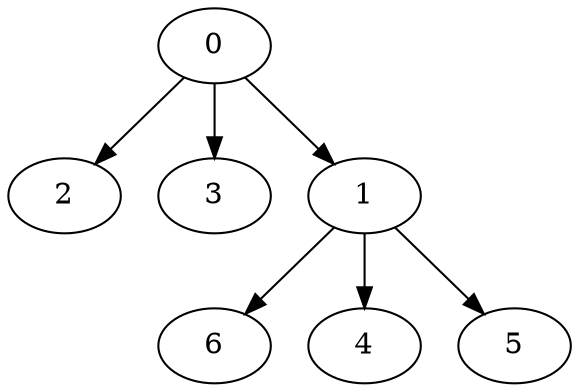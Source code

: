 digraph "Nodes_7_OutTree-output" {
	 6	 [Weight=7.0,Start=21.0,Processor=0];
	 2	 [Weight=5.0,Start=16.0,Processor=0];
	 0	 [Weight=5.0,Start=0.0,Processor=1];
	 3	 [Weight=6.0,Start=15.0,Processor=1];
	 4	 [Weight=4.0,Start=11.0,Processor=1];
	 5	 [Weight=7.0,Start=21.0,Processor=1];
	 1	 [Weight=6.0,Start=5.0,Processor=1];
	 0 -> 1	[Weight=15.0];
	 0 -> 2	[Weight=11.0];
	 0 -> 3	[Weight=11.0];
	 1 -> 4	[Weight=19.0];
	 1 -> 5	[Weight=4.0];
	 1 -> 6	[Weight=21.0];
}
